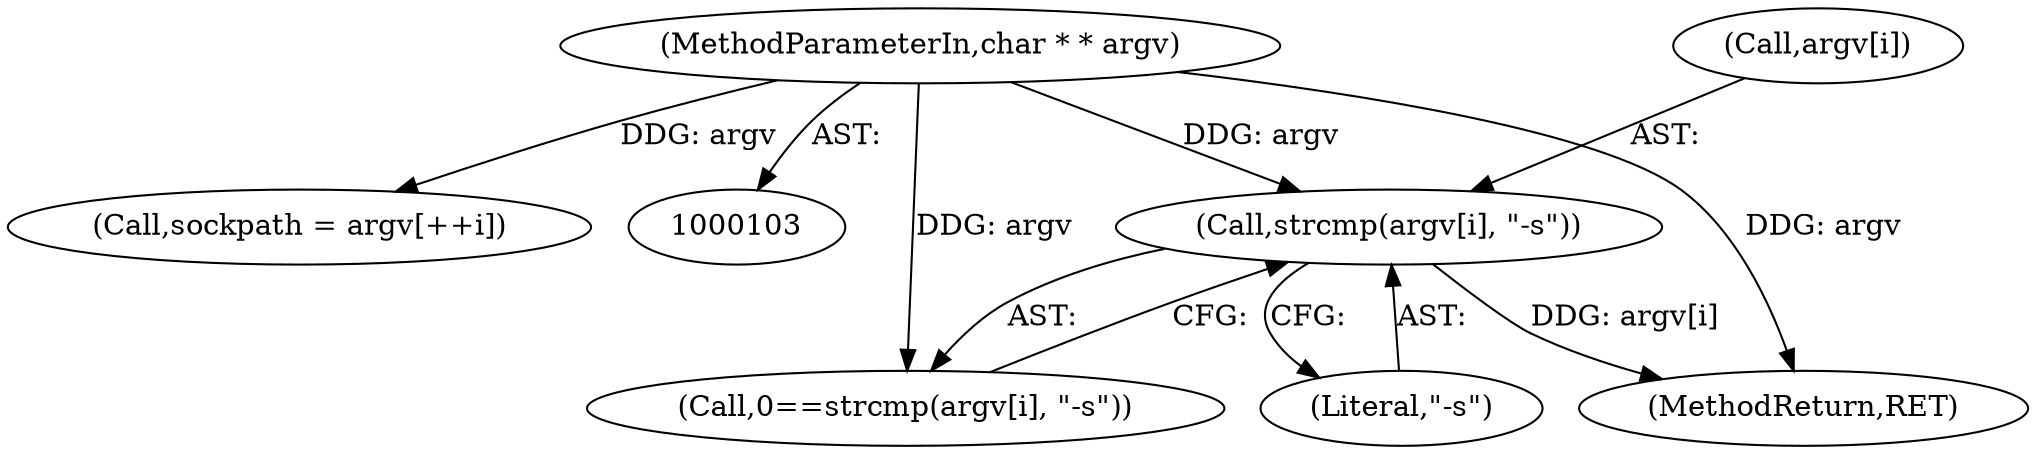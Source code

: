 digraph "0_miniupnp_b238cade9a173c6f751a34acf8ccff838a62aa47_0@API" {
"1000177" [label="(Call,strcmp(argv[i], \"-s\"))"];
"1000105" [label="(MethodParameterIn,char * * argv)"];
"1000177" [label="(Call,strcmp(argv[i], \"-s\"))"];
"1000182" [label="(Call,sockpath = argv[++i])"];
"1000599" [label="(MethodReturn,RET)"];
"1000181" [label="(Literal,\"-s\")"];
"1000105" [label="(MethodParameterIn,char * * argv)"];
"1000175" [label="(Call,0==strcmp(argv[i], \"-s\"))"];
"1000178" [label="(Call,argv[i])"];
"1000177" -> "1000175"  [label="AST: "];
"1000177" -> "1000181"  [label="CFG: "];
"1000178" -> "1000177"  [label="AST: "];
"1000181" -> "1000177"  [label="AST: "];
"1000175" -> "1000177"  [label="CFG: "];
"1000177" -> "1000599"  [label="DDG: argv[i]"];
"1000105" -> "1000177"  [label="DDG: argv"];
"1000105" -> "1000103"  [label="AST: "];
"1000105" -> "1000599"  [label="DDG: argv"];
"1000105" -> "1000175"  [label="DDG: argv"];
"1000105" -> "1000182"  [label="DDG: argv"];
}
